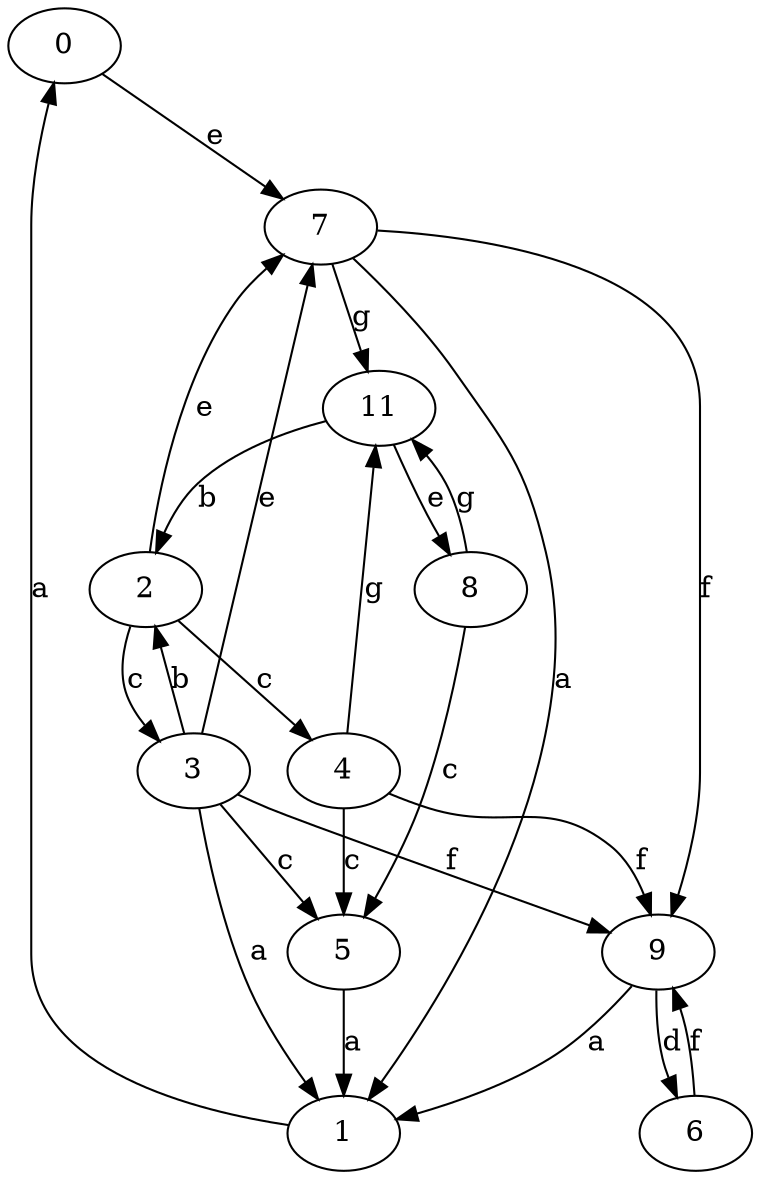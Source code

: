 strict digraph  {
0;
1;
2;
3;
4;
5;
6;
7;
8;
9;
11;
0 -> 7  [label=e];
1 -> 0  [label=a];
2 -> 3  [label=c];
2 -> 4  [label=c];
2 -> 7  [label=e];
3 -> 1  [label=a];
3 -> 2  [label=b];
3 -> 5  [label=c];
3 -> 7  [label=e];
3 -> 9  [label=f];
4 -> 5  [label=c];
4 -> 9  [label=f];
4 -> 11  [label=g];
5 -> 1  [label=a];
6 -> 9  [label=f];
7 -> 1  [label=a];
7 -> 9  [label=f];
7 -> 11  [label=g];
8 -> 5  [label=c];
8 -> 11  [label=g];
9 -> 1  [label=a];
9 -> 6  [label=d];
11 -> 2  [label=b];
11 -> 8  [label=e];
}
